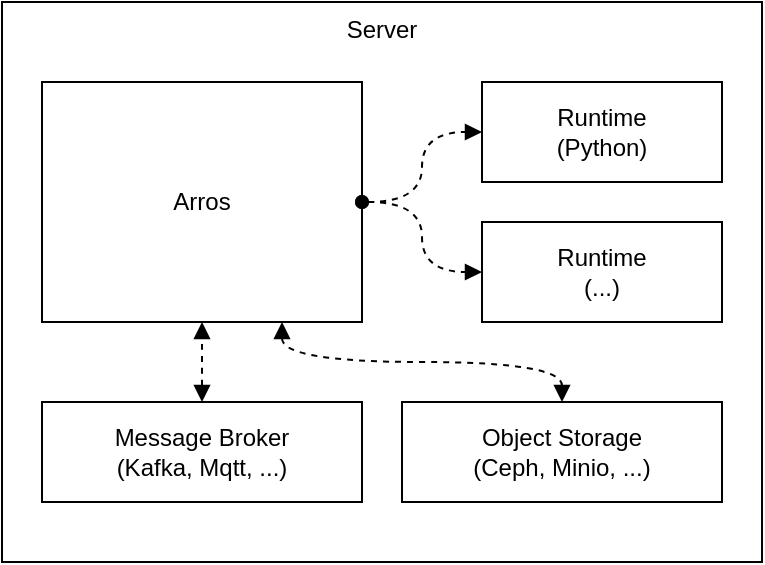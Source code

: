 <mxfile version="24.4.0" type="device">
  <diagram id="bikH8dGCshpRKPGdTHo0" name="overview">
    <mxGraphModel dx="1026" dy="743" grid="1" gridSize="10" guides="1" tooltips="1" connect="1" arrows="1" fold="1" page="1" pageScale="1" pageWidth="1169" pageHeight="827" math="0" shadow="0">
      <root>
        <mxCell id="0" />
        <mxCell id="1" parent="0" />
        <mxCell id="WtrVxpizaUlCa3npCH3H-1" value="Server" style="rounded=0;whiteSpace=wrap;html=1;verticalAlign=top;align=center;" parent="1" vertex="1">
          <mxGeometry x="80" y="80" width="380" height="280" as="geometry" />
        </mxCell>
        <mxCell id="KmlSYd8UaN9fcoQWDbJR-3" value="Arros" style="rounded=0;whiteSpace=wrap;html=1;" parent="1" vertex="1">
          <mxGeometry x="100" y="120" width="160" height="120" as="geometry" />
        </mxCell>
        <mxCell id="KmlSYd8UaN9fcoQWDbJR-4" value="Runtime&lt;div&gt;(Python)&lt;/div&gt;" style="rounded=0;whiteSpace=wrap;html=1;" parent="1" vertex="1">
          <mxGeometry x="320" y="120" width="120" height="50" as="geometry" />
        </mxCell>
        <mxCell id="KmlSYd8UaN9fcoQWDbJR-5" value="Runtime&lt;div&gt;(...)&lt;/div&gt;" style="rounded=0;whiteSpace=wrap;html=1;" parent="1" vertex="1">
          <mxGeometry x="320" y="190" width="120" height="50" as="geometry" />
        </mxCell>
        <mxCell id="KmlSYd8UaN9fcoQWDbJR-8" value="" style="endArrow=block;html=1;rounded=0;edgeStyle=orthogonalEdgeStyle;entryX=0;entryY=0.5;entryDx=0;entryDy=0;curved=1;dashed=1;endFill=1;startArrow=oval;startFill=1;" parent="1" source="KmlSYd8UaN9fcoQWDbJR-3" target="KmlSYd8UaN9fcoQWDbJR-4" edge="1">
          <mxGeometry width="50" height="50" relative="1" as="geometry">
            <mxPoint x="450" y="390" as="sourcePoint" />
            <mxPoint x="500" y="340" as="targetPoint" />
          </mxGeometry>
        </mxCell>
        <mxCell id="KmlSYd8UaN9fcoQWDbJR-9" value="" style="endArrow=block;html=1;rounded=0;edgeStyle=orthogonalEdgeStyle;entryX=0;entryY=0.5;entryDx=0;entryDy=0;curved=1;dashed=1;endFill=1;exitX=1;exitY=0.5;exitDx=0;exitDy=0;startArrow=oval;startFill=1;" parent="1" source="KmlSYd8UaN9fcoQWDbJR-3" target="KmlSYd8UaN9fcoQWDbJR-5" edge="1">
          <mxGeometry width="50" height="50" relative="1" as="geometry">
            <mxPoint x="270" y="190" as="sourcePoint" />
            <mxPoint x="310" y="155" as="targetPoint" />
          </mxGeometry>
        </mxCell>
        <mxCell id="KmlSYd8UaN9fcoQWDbJR-11" value="Message Broker&lt;div&gt;(Kafka, Mqtt, ...)&lt;/div&gt;" style="rounded=0;whiteSpace=wrap;html=1;" parent="1" vertex="1">
          <mxGeometry x="100" y="280" width="160" height="50" as="geometry" />
        </mxCell>
        <mxCell id="KmlSYd8UaN9fcoQWDbJR-12" value="Object Storage&lt;div&gt;(Ceph, Minio, ...)&lt;/div&gt;" style="rounded=0;whiteSpace=wrap;html=1;" parent="1" vertex="1">
          <mxGeometry x="280" y="280" width="160" height="50" as="geometry" />
        </mxCell>
        <mxCell id="KmlSYd8UaN9fcoQWDbJR-13" value="" style="endArrow=block;html=1;rounded=0;edgeStyle=orthogonalEdgeStyle;entryX=0.5;entryY=1;entryDx=0;entryDy=0;curved=1;dashed=1;endFill=1;exitX=0.5;exitY=0;exitDx=0;exitDy=0;startArrow=block;startFill=1;" parent="1" source="KmlSYd8UaN9fcoQWDbJR-11" target="KmlSYd8UaN9fcoQWDbJR-3" edge="1">
          <mxGeometry width="50" height="50" relative="1" as="geometry">
            <mxPoint x="270" y="190" as="sourcePoint" />
            <mxPoint x="330" y="225" as="targetPoint" />
          </mxGeometry>
        </mxCell>
        <mxCell id="KmlSYd8UaN9fcoQWDbJR-14" value="" style="endArrow=block;html=1;rounded=0;edgeStyle=orthogonalEdgeStyle;entryX=0.5;entryY=0;entryDx=0;entryDy=0;curved=1;dashed=1;endFill=1;exitX=0.75;exitY=1;exitDx=0;exitDy=0;startArrow=block;startFill=1;" parent="1" source="KmlSYd8UaN9fcoQWDbJR-3" target="KmlSYd8UaN9fcoQWDbJR-12" edge="1">
          <mxGeometry width="50" height="50" relative="1" as="geometry">
            <mxPoint x="190" y="290" as="sourcePoint" />
            <mxPoint x="190" y="250" as="targetPoint" />
          </mxGeometry>
        </mxCell>
      </root>
    </mxGraphModel>
  </diagram>
</mxfile>

